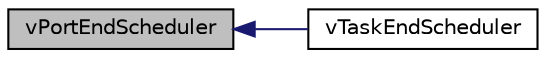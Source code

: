 digraph "vPortEndScheduler"
{
  edge [fontname="Helvetica",fontsize="10",labelfontname="Helvetica",labelfontsize="10"];
  node [fontname="Helvetica",fontsize="10",shape=record];
  rankdir="LR";
  Node1 [label="vPortEndScheduler",height=0.2,width=0.4,color="black", fillcolor="grey75", style="filled" fontcolor="black"];
  Node1 -> Node2 [dir="back",color="midnightblue",fontsize="10",style="solid",fontname="Helvetica"];
  Node2 [label="vTaskEndScheduler",height=0.2,width=0.4,color="black", fillcolor="white", style="filled",URL="$tasks_8c.html#aeadc53d3d0d0ea3a6c7702a9eacbf452"];
}
